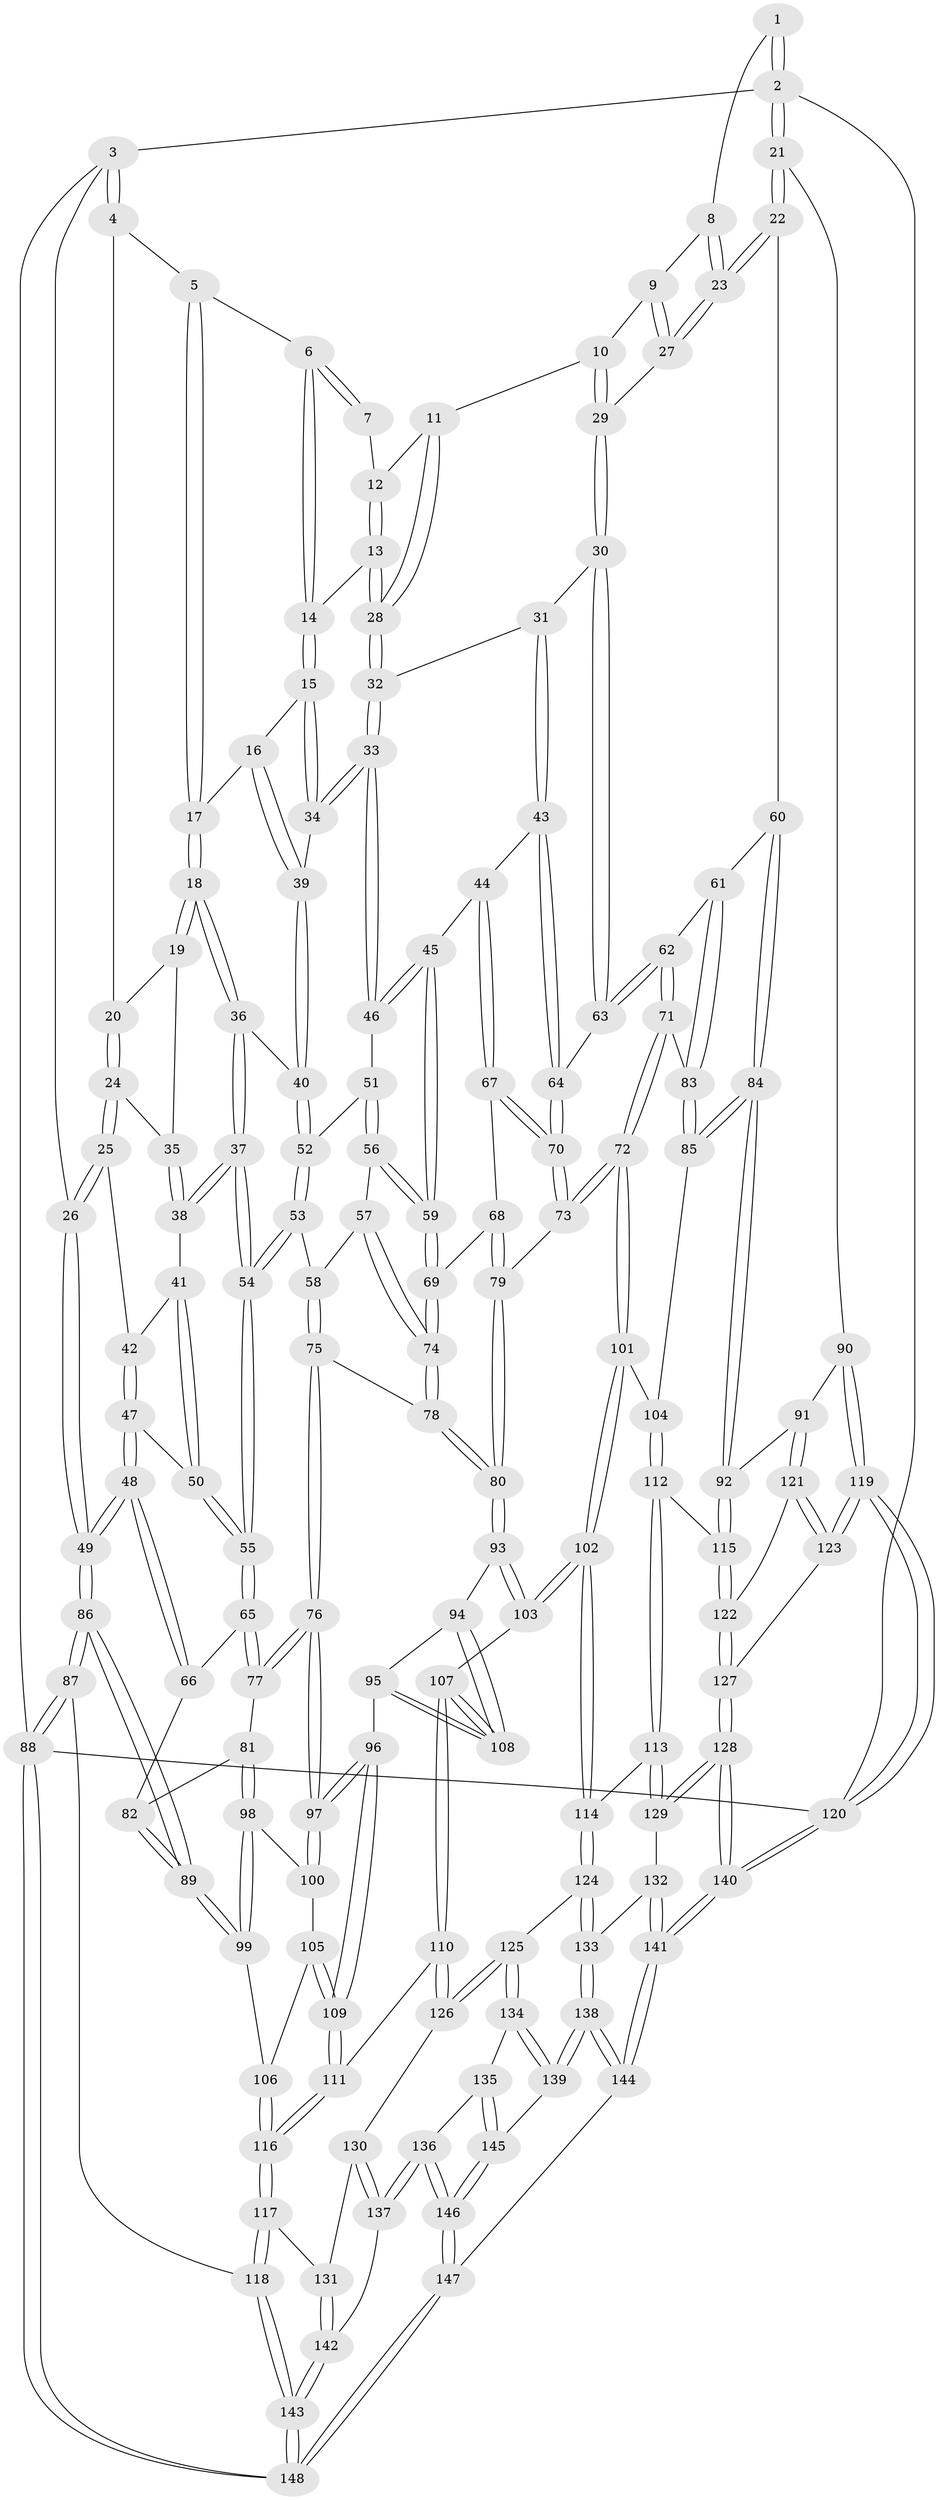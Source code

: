 // coarse degree distribution, {4: 0.10476190476190476, 3: 0.7238095238095238, 2: 0.09523809523809523, 5: 0.05714285714285714, 6: 0.01904761904761905}
// Generated by graph-tools (version 1.1) at 2025/54/03/04/25 22:54:18]
// undirected, 148 vertices, 367 edges
graph export_dot {
  node [color=gray90,style=filled];
  1 [pos="+0.8842681706476289+0"];
  2 [pos="+1+0"];
  3 [pos="+0+0"];
  4 [pos="+0.12791024035510803+0"];
  5 [pos="+0.30974929580709737+0"];
  6 [pos="+0.4067669681554553+0"];
  7 [pos="+0.5985045056332414+0"];
  8 [pos="+0.8499920939703741+0"];
  9 [pos="+0.7997211001710501+0.01566220692796448"];
  10 [pos="+0.6384016720939859+0.08385512374947576"];
  11 [pos="+0.6381965747668503+0.08376204564538481"];
  12 [pos="+0.6169969778761947+0.010809884659541311"];
  13 [pos="+0.5044140929095594+0.09228254117332986"];
  14 [pos="+0.4685084819276972+0.08124589552239438"];
  15 [pos="+0.4345679401118453+0.13809148726299603"];
  16 [pos="+0.36812603842610997+0.14050542793570803"];
  17 [pos="+0.3119475331272763+0.12375450125618558"];
  18 [pos="+0.2582574605345408+0.1662392206548589"];
  19 [pos="+0.19431252138051447+0.12252667432568273"];
  20 [pos="+0.15153356680924746+0"];
  21 [pos="+1+0.3227773407170097"];
  22 [pos="+1+0.31521255966171374"];
  23 [pos="+0.9832844218990313+0.24576445576320644"];
  24 [pos="+0.07276711890256002+0.16439079993760852"];
  25 [pos="+0.06960196967887446+0.1666827292526178"];
  26 [pos="+0+0"];
  27 [pos="+0.7852237149734738+0.18445692202093025"];
  28 [pos="+0.5688583508793187+0.12756019822644288"];
  29 [pos="+0.7378931513272773+0.207525209422286"];
  30 [pos="+0.7270391702114547+0.22113575970288538"];
  31 [pos="+0.5781629472556159+0.18069730320194488"];
  32 [pos="+0.5720414745610376+0.1679944054057779"];
  33 [pos="+0.4539518907403575+0.20320533289690043"];
  34 [pos="+0.4504220755440623+0.1954965958573923"];
  35 [pos="+0.15786908257545976+0.14910498652002652"];
  36 [pos="+0.25728555560867367+0.19263203055545186"];
  37 [pos="+0.18676088943748637+0.288326673587055"];
  38 [pos="+0.15298654936775383+0.24748916124437456"];
  39 [pos="+0.35610762352231284+0.2181800212443611"];
  40 [pos="+0.3360016510853984+0.24959690481632577"];
  41 [pos="+0.1117939637449932+0.2209218746586449"];
  42 [pos="+0.07067956549863284+0.1826669418219405"];
  43 [pos="+0.5496340679036613+0.27228056075216545"];
  44 [pos="+0.5110466621186778+0.28718774494398824"];
  45 [pos="+0.4897162286926145+0.2838726926290092"];
  46 [pos="+0.458828872059724+0.23791646349845308"];
  47 [pos="+0.005546216224691653+0.2745184351501802"];
  48 [pos="+0+0.360530212718876"];
  49 [pos="+0+0.36219255018832913"];
  50 [pos="+0.05607305188886797+0.289569622483465"];
  51 [pos="+0.37840931743835+0.25918929509680266"];
  52 [pos="+0.33872261820307936+0.2553085009370327"];
  53 [pos="+0.31541257951162727+0.33996801609917887"];
  54 [pos="+0.18485648579856687+0.31821690958756027"];
  55 [pos="+0.16574427239435302+0.3421457632631169"];
  56 [pos="+0.4037911021287278+0.3367781144237878"];
  57 [pos="+0.3418916117152657+0.3415694293219068"];
  58 [pos="+0.3166001868536679+0.3412979338333735"];
  59 [pos="+0.43926832175949104+0.34335743377959277"];
  60 [pos="+0.8657356796809452+0.41955341227437526"];
  61 [pos="+0.8608692388455618+0.41864843629124826"];
  62 [pos="+0.7635078698920015+0.382873182001208"];
  63 [pos="+0.7051319731631124+0.2817717362730206"];
  64 [pos="+0.6574031300865217+0.30025339911600746"];
  65 [pos="+0.16149157362361882+0.3572784711666451"];
  66 [pos="+0.12036241201020081+0.3934735094837501"];
  67 [pos="+0.562949860895638+0.4103954222512734"];
  68 [pos="+0.4510300464285173+0.36805403078305376"];
  69 [pos="+0.44026600662945187+0.35536800445436123"];
  70 [pos="+0.5828324909833871+0.4401828743726071"];
  71 [pos="+0.6342228412118314+0.5000468956061542"];
  72 [pos="+0.6167519763386711+0.5027383523642004"];
  73 [pos="+0.5855509802382449+0.4839483451555049"];
  74 [pos="+0.40627954775369735+0.41535896374173226"];
  75 [pos="+0.3264159953873355+0.48241819845576595"];
  76 [pos="+0.29854509084303943+0.498834913162469"];
  77 [pos="+0.2585926329056085+0.48919279282921524"];
  78 [pos="+0.37825752601024987+0.48355383733192814"];
  79 [pos="+0.5107152216309219+0.5014556561919167"];
  80 [pos="+0.46512004172438065+0.5240118727191295"];
  81 [pos="+0.17969646031838338+0.5282061468608142"];
  82 [pos="+0.09662988708767965+0.49211764724324575"];
  83 [pos="+0.7124532472654573+0.5316009095551834"];
  84 [pos="+0.8334590777290086+0.6195454999263085"];
  85 [pos="+0.8059791911024935+0.6105402070449762"];
  86 [pos="+0+0.6504526382864015"];
  87 [pos="+0+0.6840010365775155"];
  88 [pos="+0+1"];
  89 [pos="+0+0.6235759312591156"];
  90 [pos="+1+0.496355329443668"];
  91 [pos="+0.8827751755565671+0.6443509558005867"];
  92 [pos="+0.8336240453335118+0.6197817236959817"];
  93 [pos="+0.46161669772647557+0.5477536462822544"];
  94 [pos="+0.4471289799145361+0.5650676783817368"];
  95 [pos="+0.31471570261031295+0.6061902907129234"];
  96 [pos="+0.29657930800969295+0.5997402198800319"];
  97 [pos="+0.29597000333093393+0.5975603138990352"];
  98 [pos="+0.1716342058378101+0.5857375282608568"];
  99 [pos="+0.0770982551816341+0.6461722316560478"];
  100 [pos="+0.18757571213183355+0.5976731357078923"];
  101 [pos="+0.6216889035679227+0.6460154246589594"];
  102 [pos="+0.542864766792478+0.6959129835091289"];
  103 [pos="+0.48995924019453774+0.615342836660583"];
  104 [pos="+0.6387027008563381+0.6552137578131672"];
  105 [pos="+0.19728481608319123+0.6261017272463367"];
  106 [pos="+0.13296675272807804+0.6840633003738336"];
  107 [pos="+0.4029366474008808+0.693839673760032"];
  108 [pos="+0.3934284938755738+0.6483056574058554"];
  109 [pos="+0.25749913649421385+0.7089884058674166"];
  110 [pos="+0.4029976261111084+0.6946955749096378"];
  111 [pos="+0.2565754382212021+0.7178168832743803"];
  112 [pos="+0.6948527183551095+0.7383827013165717"];
  113 [pos="+0.6669509228745951+0.7735735572987895"];
  114 [pos="+0.5306203268072632+0.7200062165416109"];
  115 [pos="+0.7452360214001008+0.7429369580258413"];
  116 [pos="+0.2289344266888905+0.7666344322566049"];
  117 [pos="+0.22892642879037836+0.7674375290642784"];
  118 [pos="+0.1257208086609343+0.8270430375973065"];
  119 [pos="+1+0.9413927526142947"];
  120 [pos="+1+1"];
  121 [pos="+0.8874328202950079+0.6571604867413224"];
  122 [pos="+0.7997739900116579+0.8355349198328312"];
  123 [pos="+0.9840526505400479+0.807480835286576"];
  124 [pos="+0.5005225268460017+0.7602330766947671"];
  125 [pos="+0.4698145489859461+0.7592336771715908"];
  126 [pos="+0.4460867199764927+0.7463269126969789"];
  127 [pos="+0.8089540504736279+0.8685035957610987"];
  128 [pos="+0.7958566172552984+0.8928348313183345"];
  129 [pos="+0.6494000931362685+0.8199833524755905"];
  130 [pos="+0.42110215135168105+0.7552445076412366"];
  131 [pos="+0.24060958050748446+0.7806187284894127"];
  132 [pos="+0.633992513645393+0.8290478473229491"];
  133 [pos="+0.5418821260157459+0.8319877010451957"];
  134 [pos="+0.4154077543211942+0.833825519753827"];
  135 [pos="+0.35401387143051144+0.8716642201192569"];
  136 [pos="+0.30199290708787474+0.8587018719559054"];
  137 [pos="+0.2955329969248255+0.8528601385534841"];
  138 [pos="+0.5249759861609551+0.9347043277893272"];
  139 [pos="+0.46777904923129193+0.9232041240181156"];
  140 [pos="+0.7390916273316737+1"];
  141 [pos="+0.7205864716158114+1"];
  142 [pos="+0.277026594597187+0.8405353769444233"];
  143 [pos="+0.10502841059773357+1"];
  144 [pos="+0.641064444487915+1"];
  145 [pos="+0.39776634366743513+0.929437661947008"];
  146 [pos="+0.2978936549520931+1"];
  147 [pos="+0.294003852377213+1"];
  148 [pos="+0.038922418080940636+1"];
  1 -- 2;
  1 -- 2;
  1 -- 8;
  2 -- 3;
  2 -- 21;
  2 -- 21;
  2 -- 120;
  3 -- 4;
  3 -- 4;
  3 -- 26;
  3 -- 88;
  4 -- 5;
  4 -- 20;
  5 -- 6;
  5 -- 17;
  5 -- 17;
  6 -- 7;
  6 -- 7;
  6 -- 14;
  6 -- 14;
  7 -- 12;
  8 -- 9;
  8 -- 23;
  8 -- 23;
  9 -- 10;
  9 -- 27;
  9 -- 27;
  10 -- 11;
  10 -- 29;
  10 -- 29;
  11 -- 12;
  11 -- 28;
  11 -- 28;
  12 -- 13;
  12 -- 13;
  13 -- 14;
  13 -- 28;
  13 -- 28;
  14 -- 15;
  14 -- 15;
  15 -- 16;
  15 -- 34;
  15 -- 34;
  16 -- 17;
  16 -- 39;
  16 -- 39;
  17 -- 18;
  17 -- 18;
  18 -- 19;
  18 -- 19;
  18 -- 36;
  18 -- 36;
  19 -- 20;
  19 -- 35;
  20 -- 24;
  20 -- 24;
  21 -- 22;
  21 -- 22;
  21 -- 90;
  22 -- 23;
  22 -- 23;
  22 -- 60;
  23 -- 27;
  23 -- 27;
  24 -- 25;
  24 -- 25;
  24 -- 35;
  25 -- 26;
  25 -- 26;
  25 -- 42;
  26 -- 49;
  26 -- 49;
  27 -- 29;
  28 -- 32;
  28 -- 32;
  29 -- 30;
  29 -- 30;
  30 -- 31;
  30 -- 63;
  30 -- 63;
  31 -- 32;
  31 -- 43;
  31 -- 43;
  32 -- 33;
  32 -- 33;
  33 -- 34;
  33 -- 34;
  33 -- 46;
  33 -- 46;
  34 -- 39;
  35 -- 38;
  35 -- 38;
  36 -- 37;
  36 -- 37;
  36 -- 40;
  37 -- 38;
  37 -- 38;
  37 -- 54;
  37 -- 54;
  38 -- 41;
  39 -- 40;
  39 -- 40;
  40 -- 52;
  40 -- 52;
  41 -- 42;
  41 -- 50;
  41 -- 50;
  42 -- 47;
  42 -- 47;
  43 -- 44;
  43 -- 64;
  43 -- 64;
  44 -- 45;
  44 -- 67;
  44 -- 67;
  45 -- 46;
  45 -- 46;
  45 -- 59;
  45 -- 59;
  46 -- 51;
  47 -- 48;
  47 -- 48;
  47 -- 50;
  48 -- 49;
  48 -- 49;
  48 -- 66;
  48 -- 66;
  49 -- 86;
  49 -- 86;
  50 -- 55;
  50 -- 55;
  51 -- 52;
  51 -- 56;
  51 -- 56;
  52 -- 53;
  52 -- 53;
  53 -- 54;
  53 -- 54;
  53 -- 58;
  54 -- 55;
  54 -- 55;
  55 -- 65;
  55 -- 65;
  56 -- 57;
  56 -- 59;
  56 -- 59;
  57 -- 58;
  57 -- 74;
  57 -- 74;
  58 -- 75;
  58 -- 75;
  59 -- 69;
  59 -- 69;
  60 -- 61;
  60 -- 84;
  60 -- 84;
  61 -- 62;
  61 -- 83;
  61 -- 83;
  62 -- 63;
  62 -- 63;
  62 -- 71;
  62 -- 71;
  63 -- 64;
  64 -- 70;
  64 -- 70;
  65 -- 66;
  65 -- 77;
  65 -- 77;
  66 -- 82;
  67 -- 68;
  67 -- 70;
  67 -- 70;
  68 -- 69;
  68 -- 79;
  68 -- 79;
  69 -- 74;
  69 -- 74;
  70 -- 73;
  70 -- 73;
  71 -- 72;
  71 -- 72;
  71 -- 83;
  72 -- 73;
  72 -- 73;
  72 -- 101;
  72 -- 101;
  73 -- 79;
  74 -- 78;
  74 -- 78;
  75 -- 76;
  75 -- 76;
  75 -- 78;
  76 -- 77;
  76 -- 77;
  76 -- 97;
  76 -- 97;
  77 -- 81;
  78 -- 80;
  78 -- 80;
  79 -- 80;
  79 -- 80;
  80 -- 93;
  80 -- 93;
  81 -- 82;
  81 -- 98;
  81 -- 98;
  82 -- 89;
  82 -- 89;
  83 -- 85;
  83 -- 85;
  84 -- 85;
  84 -- 85;
  84 -- 92;
  84 -- 92;
  85 -- 104;
  86 -- 87;
  86 -- 87;
  86 -- 89;
  86 -- 89;
  87 -- 88;
  87 -- 88;
  87 -- 118;
  88 -- 148;
  88 -- 148;
  88 -- 120;
  89 -- 99;
  89 -- 99;
  90 -- 91;
  90 -- 119;
  90 -- 119;
  91 -- 92;
  91 -- 121;
  91 -- 121;
  92 -- 115;
  92 -- 115;
  93 -- 94;
  93 -- 103;
  93 -- 103;
  94 -- 95;
  94 -- 108;
  94 -- 108;
  95 -- 96;
  95 -- 108;
  95 -- 108;
  96 -- 97;
  96 -- 97;
  96 -- 109;
  96 -- 109;
  97 -- 100;
  97 -- 100;
  98 -- 99;
  98 -- 99;
  98 -- 100;
  99 -- 106;
  100 -- 105;
  101 -- 102;
  101 -- 102;
  101 -- 104;
  102 -- 103;
  102 -- 103;
  102 -- 114;
  102 -- 114;
  103 -- 107;
  104 -- 112;
  104 -- 112;
  105 -- 106;
  105 -- 109;
  105 -- 109;
  106 -- 116;
  106 -- 116;
  107 -- 108;
  107 -- 108;
  107 -- 110;
  107 -- 110;
  109 -- 111;
  109 -- 111;
  110 -- 111;
  110 -- 126;
  110 -- 126;
  111 -- 116;
  111 -- 116;
  112 -- 113;
  112 -- 113;
  112 -- 115;
  113 -- 114;
  113 -- 129;
  113 -- 129;
  114 -- 124;
  114 -- 124;
  115 -- 122;
  115 -- 122;
  116 -- 117;
  116 -- 117;
  117 -- 118;
  117 -- 118;
  117 -- 131;
  118 -- 143;
  118 -- 143;
  119 -- 120;
  119 -- 120;
  119 -- 123;
  119 -- 123;
  120 -- 140;
  120 -- 140;
  121 -- 122;
  121 -- 123;
  121 -- 123;
  122 -- 127;
  122 -- 127;
  123 -- 127;
  124 -- 125;
  124 -- 133;
  124 -- 133;
  125 -- 126;
  125 -- 126;
  125 -- 134;
  125 -- 134;
  126 -- 130;
  127 -- 128;
  127 -- 128;
  128 -- 129;
  128 -- 129;
  128 -- 140;
  128 -- 140;
  129 -- 132;
  130 -- 131;
  130 -- 137;
  130 -- 137;
  131 -- 142;
  131 -- 142;
  132 -- 133;
  132 -- 141;
  132 -- 141;
  133 -- 138;
  133 -- 138;
  134 -- 135;
  134 -- 139;
  134 -- 139;
  135 -- 136;
  135 -- 145;
  135 -- 145;
  136 -- 137;
  136 -- 137;
  136 -- 146;
  136 -- 146;
  137 -- 142;
  138 -- 139;
  138 -- 139;
  138 -- 144;
  138 -- 144;
  139 -- 145;
  140 -- 141;
  140 -- 141;
  141 -- 144;
  141 -- 144;
  142 -- 143;
  142 -- 143;
  143 -- 148;
  143 -- 148;
  144 -- 147;
  145 -- 146;
  145 -- 146;
  146 -- 147;
  146 -- 147;
  147 -- 148;
  147 -- 148;
}

